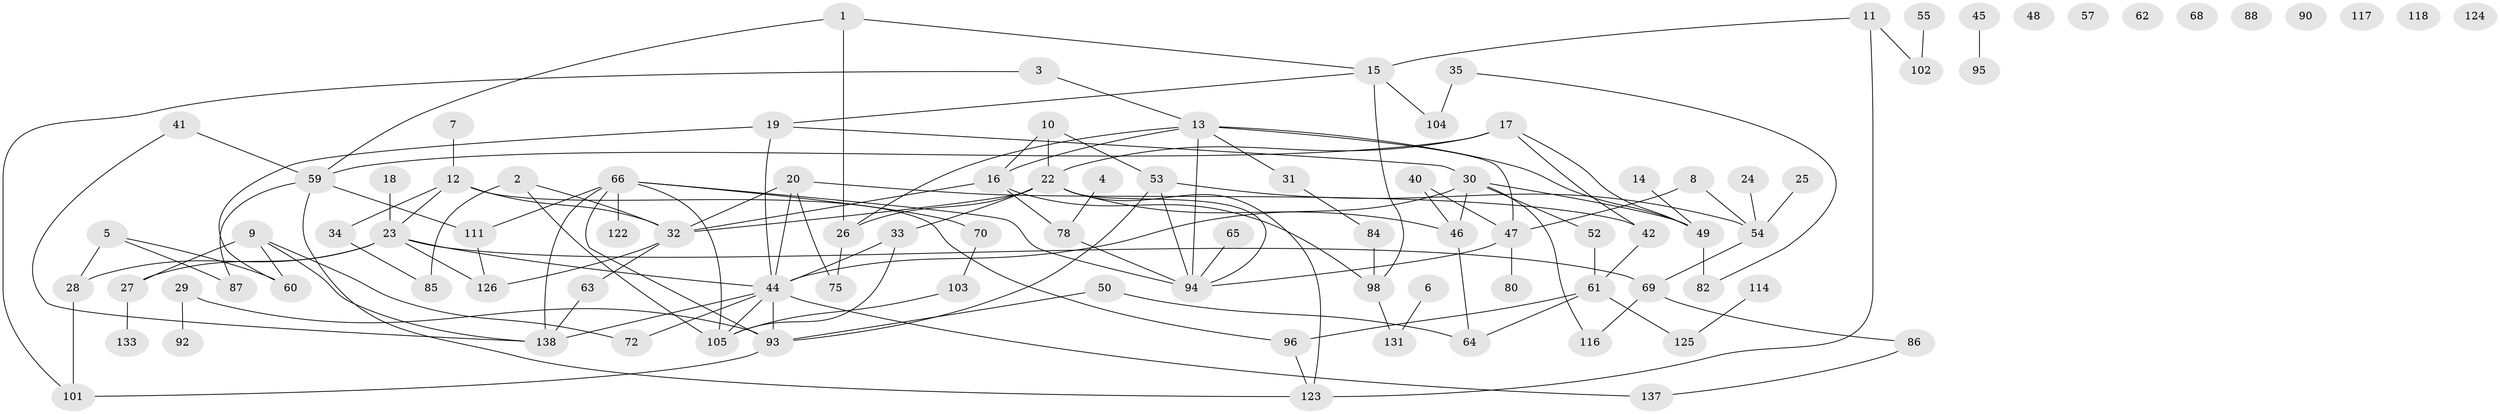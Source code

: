 // Generated by graph-tools (version 1.1) at 2025/23/03/03/25 07:23:28]
// undirected, 96 vertices, 136 edges
graph export_dot {
graph [start="1"]
  node [color=gray90,style=filled];
  1;
  2;
  3;
  4;
  5 [super="+83"];
  6;
  7 [super="+36"];
  8 [super="+43"];
  9 [super="+39"];
  10 [super="+21"];
  11 [super="+99"];
  12 [super="+109"];
  13 [super="+113"];
  14;
  15 [super="+76"];
  16 [super="+130"];
  17 [super="+128"];
  18 [super="+121"];
  19 [super="+77"];
  20;
  22 [super="+38"];
  23 [super="+71"];
  24;
  25;
  26 [super="+107"];
  27;
  28 [super="+73"];
  29 [super="+37"];
  30 [super="+112"];
  31;
  32 [super="+58"];
  33;
  34;
  35;
  40;
  41;
  42 [super="+74"];
  44 [super="+79"];
  45;
  46 [super="+51"];
  47 [super="+120"];
  48 [super="+110"];
  49 [super="+135"];
  50;
  52;
  53 [super="+56"];
  54 [super="+91"];
  55;
  57;
  59 [super="+67"];
  60 [super="+97"];
  61 [super="+108"];
  62;
  63;
  64 [super="+81"];
  65 [super="+119"];
  66 [super="+134"];
  68;
  69 [super="+89"];
  70 [super="+127"];
  72 [super="+100"];
  75;
  78 [super="+136"];
  80;
  82;
  84;
  85;
  86;
  87;
  88;
  90;
  92;
  93 [super="+106"];
  94 [super="+132"];
  95 [super="+115"];
  96;
  98;
  101;
  102;
  103;
  104;
  105 [super="+129"];
  111;
  114;
  116;
  117;
  118;
  122;
  123;
  124;
  125;
  126;
  131;
  133;
  137;
  138;
  1 -- 26;
  1 -- 59;
  1 -- 15;
  2 -- 85;
  2 -- 105;
  2 -- 32;
  3 -- 13;
  3 -- 101;
  4 -- 78;
  5 -- 28 [weight=2];
  5 -- 60;
  5 -- 87;
  6 -- 131;
  7 -- 12;
  8 -- 54;
  8 -- 47;
  9 -- 27;
  9 -- 72;
  9 -- 138;
  9 -- 60;
  10 -- 53;
  10 -- 22;
  10 -- 16;
  11 -- 102;
  11 -- 15;
  11 -- 123;
  12 -- 34;
  12 -- 96;
  12 -- 23;
  12 -- 32;
  13 -- 16;
  13 -- 49;
  13 -- 94;
  13 -- 26;
  13 -- 31;
  13 -- 47;
  14 -- 49;
  15 -- 98;
  15 -- 104;
  15 -- 19;
  16 -- 32;
  16 -- 98;
  16 -- 78;
  17 -- 49;
  17 -- 42;
  17 -- 22;
  17 -- 59;
  18 -- 23;
  19 -- 44;
  19 -- 30;
  19 -- 60;
  20 -- 32;
  20 -- 42;
  20 -- 75;
  20 -- 44;
  22 -- 26;
  22 -- 94;
  22 -- 46 [weight=2];
  22 -- 33;
  22 -- 123;
  22 -- 32;
  23 -- 27;
  23 -- 44;
  23 -- 126;
  23 -- 69;
  23 -- 28;
  24 -- 54;
  25 -- 54;
  26 -- 75;
  27 -- 133;
  28 -- 101;
  29 -- 93;
  29 -- 92;
  30 -- 116;
  30 -- 46;
  30 -- 49;
  30 -- 52;
  30 -- 44;
  31 -- 84;
  32 -- 126;
  32 -- 63;
  33 -- 44;
  33 -- 105;
  34 -- 85;
  35 -- 82;
  35 -- 104;
  40 -- 46;
  40 -- 47;
  41 -- 138;
  41 -- 59;
  42 -- 61;
  44 -- 137;
  44 -- 138;
  44 -- 93;
  44 -- 105;
  44 -- 72;
  45 -- 95;
  46 -- 64;
  47 -- 80;
  47 -- 94;
  49 -- 82;
  50 -- 93;
  50 -- 64;
  52 -- 61;
  53 -- 94;
  53 -- 93;
  53 -- 54;
  54 -- 69;
  55 -- 102;
  59 -- 111;
  59 -- 87;
  59 -- 123;
  61 -- 125;
  61 -- 64;
  61 -- 96;
  63 -- 138;
  65 -- 94;
  66 -- 93;
  66 -- 105;
  66 -- 94;
  66 -- 70;
  66 -- 138;
  66 -- 122;
  66 -- 111;
  69 -- 86;
  69 -- 116;
  70 -- 103;
  78 -- 94;
  84 -- 98;
  86 -- 137;
  93 -- 101;
  96 -- 123;
  98 -- 131;
  103 -- 105;
  111 -- 126;
  114 -- 125;
}
